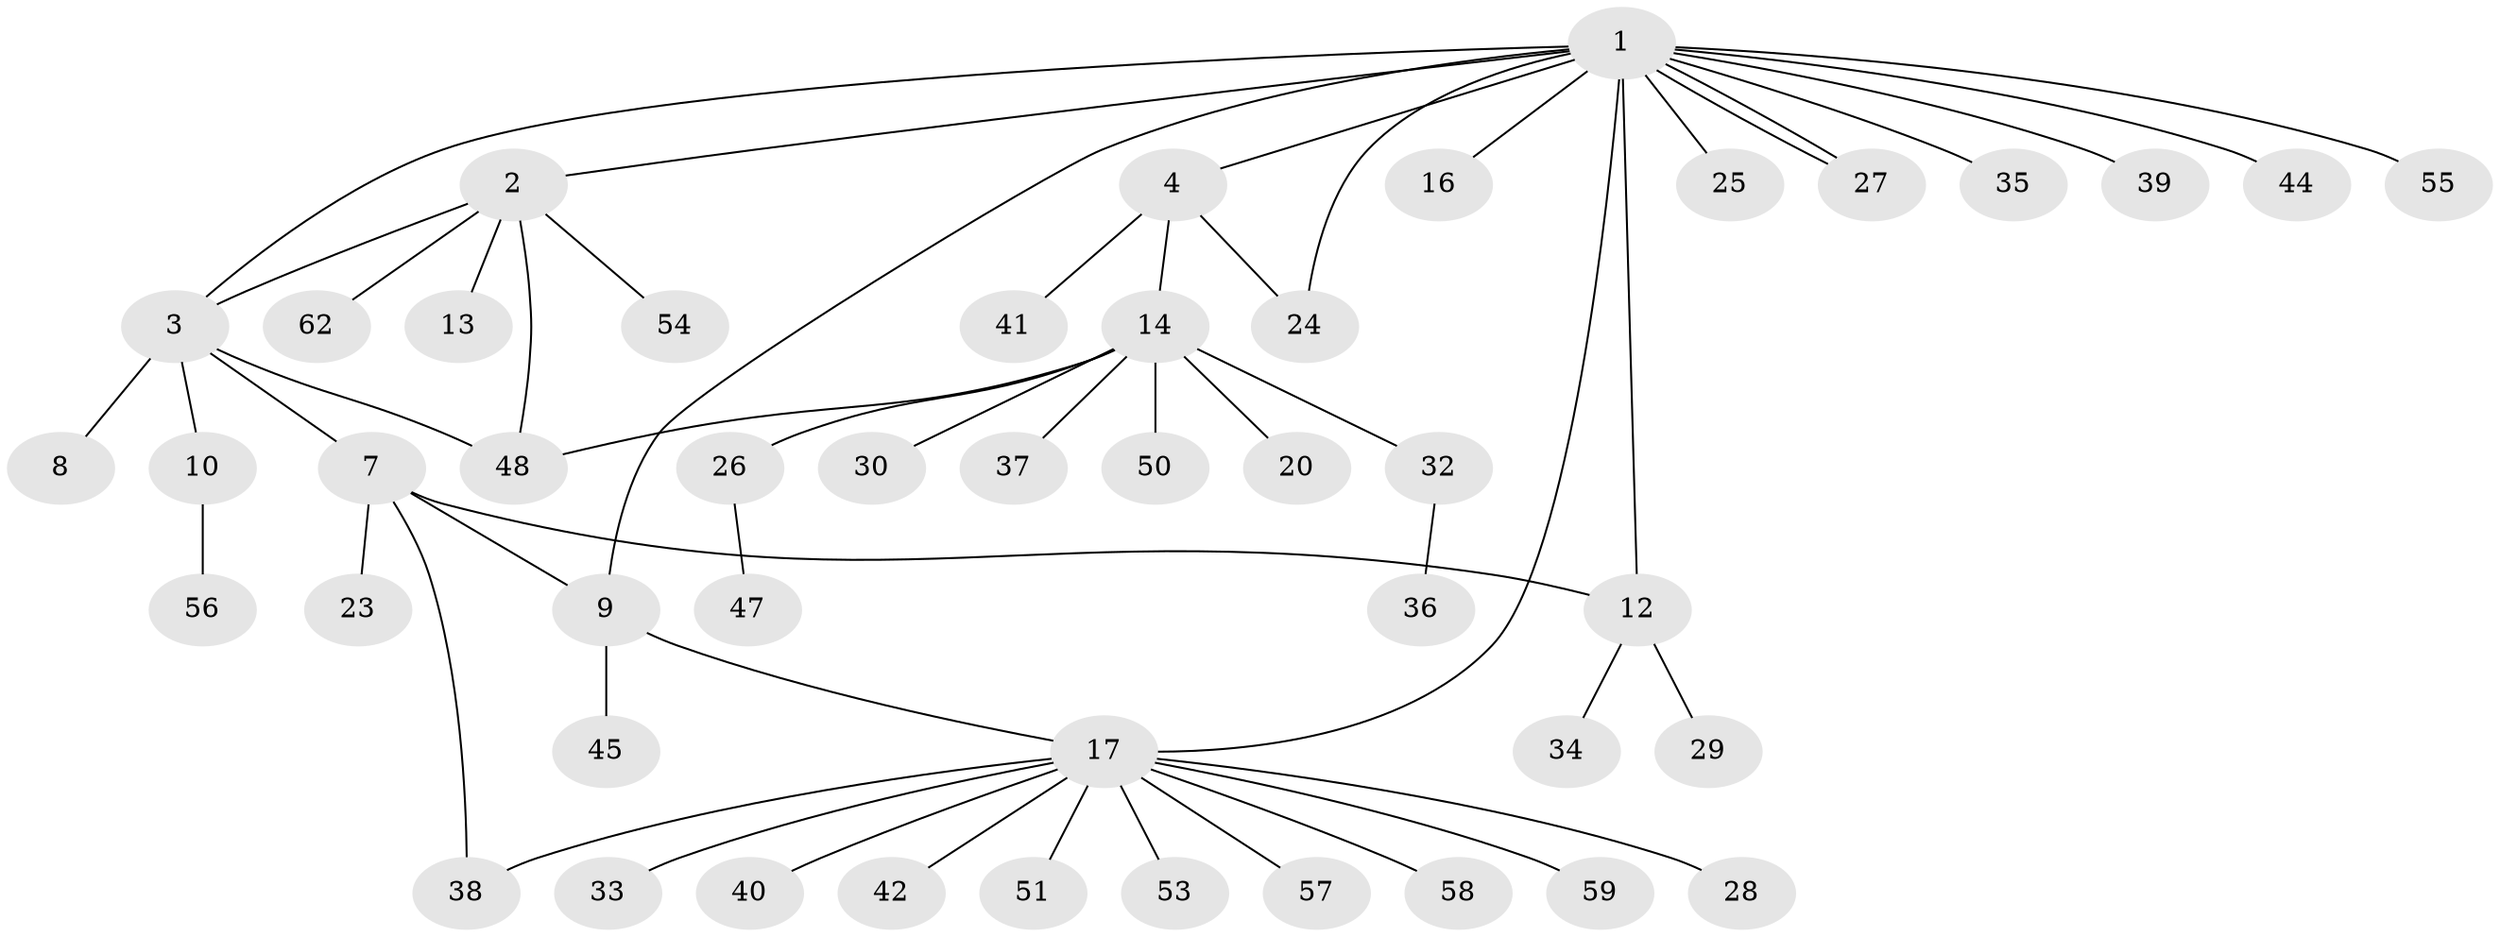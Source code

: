 // Generated by graph-tools (version 1.1) at 2025/51/02/27/25 19:51:58]
// undirected, 47 vertices, 55 edges
graph export_dot {
graph [start="1"]
  node [color=gray90,style=filled];
  1 [super="+22"];
  2 [super="+5"];
  3 [super="+6"];
  4 [super="+11"];
  7 [super="+49"];
  8;
  9 [super="+15"];
  10;
  12 [super="+19"];
  13;
  14 [super="+31"];
  16 [super="+21"];
  17 [super="+18"];
  20;
  23;
  24 [super="+43"];
  25;
  26 [super="+46"];
  27;
  28;
  29;
  30 [super="+61"];
  32;
  33;
  34;
  35;
  36;
  37;
  38;
  39;
  40;
  41;
  42;
  44;
  45;
  47;
  48 [super="+52"];
  50;
  51;
  53 [super="+60"];
  54;
  55;
  56;
  57;
  58;
  59;
  62;
  1 -- 2;
  1 -- 3;
  1 -- 4;
  1 -- 9;
  1 -- 12 [weight=2];
  1 -- 16;
  1 -- 17;
  1 -- 27;
  1 -- 27;
  1 -- 44;
  1 -- 55;
  1 -- 35;
  1 -- 39;
  1 -- 24;
  1 -- 25;
  2 -- 13;
  2 -- 54;
  2 -- 62;
  2 -- 3;
  2 -- 48;
  3 -- 7;
  3 -- 8;
  3 -- 10;
  3 -- 48;
  4 -- 14;
  4 -- 41;
  4 -- 24;
  7 -- 9;
  7 -- 23;
  7 -- 38;
  7 -- 12 [weight=2];
  9 -- 45;
  9 -- 17;
  10 -- 56;
  12 -- 29;
  12 -- 34;
  14 -- 20;
  14 -- 26;
  14 -- 30;
  14 -- 48;
  14 -- 50;
  14 -- 32;
  14 -- 37;
  17 -- 28;
  17 -- 38;
  17 -- 33;
  17 -- 40;
  17 -- 42;
  17 -- 51;
  17 -- 53;
  17 -- 57;
  17 -- 58;
  17 -- 59;
  26 -- 47;
  32 -- 36;
}
